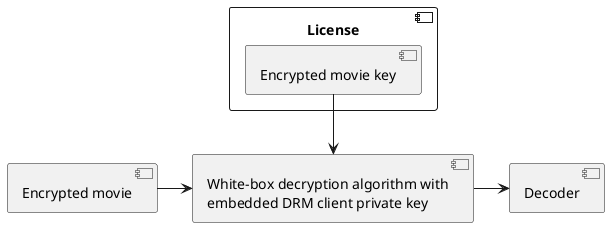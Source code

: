 @startuml

[Decoder] as decoder

[White-box decryption algorithm with\nembedded DRM client private key] as whitebox

component "License" {
    [Encrypted movie key] as movie_key_encrypted
}

[Encrypted movie] as movie

movie -> whitebox
whitebox -> decoder

movie_key_encrypted --> whitebox

@enduml
